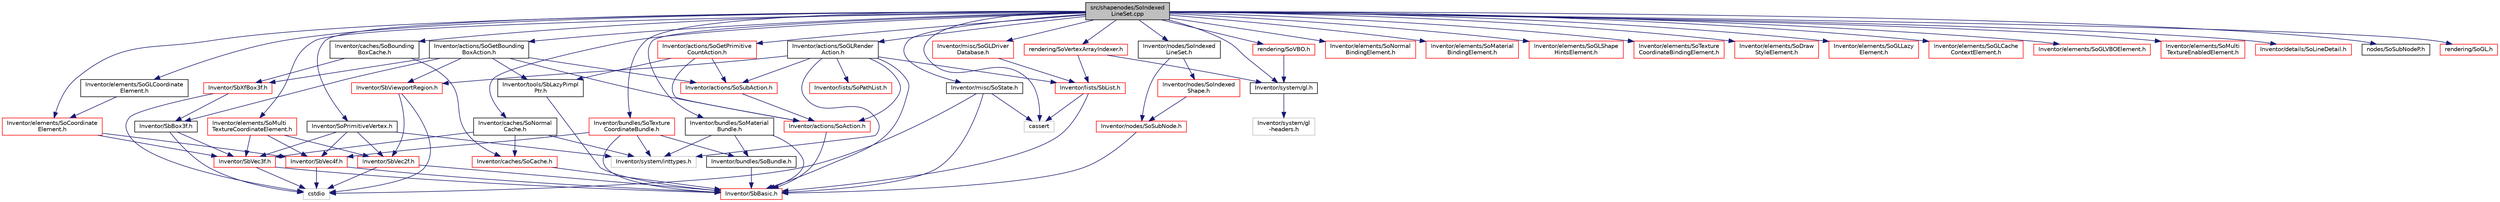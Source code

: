 digraph "src/shapenodes/SoIndexedLineSet.cpp"
{
 // LATEX_PDF_SIZE
  edge [fontname="Helvetica",fontsize="10",labelfontname="Helvetica",labelfontsize="10"];
  node [fontname="Helvetica",fontsize="10",shape=record];
  Node1 [label="src/shapenodes/SoIndexed\lLineSet.cpp",height=0.2,width=0.4,color="black", fillcolor="grey75", style="filled", fontcolor="black",tooltip=" "];
  Node1 -> Node2 [color="midnightblue",fontsize="10",style="solid",fontname="Helvetica"];
  Node2 [label="Inventor/nodes/SoIndexed\lLineSet.h",height=0.2,width=0.4,color="black", fillcolor="white", style="filled",URL="$SoIndexedLineSet_8h.html",tooltip=" "];
  Node2 -> Node3 [color="midnightblue",fontsize="10",style="solid",fontname="Helvetica"];
  Node3 [label="Inventor/nodes/SoSubNode.h",height=0.2,width=0.4,color="red", fillcolor="white", style="filled",URL="$SoSubNode_8h.html",tooltip=" "];
  Node3 -> Node5 [color="midnightblue",fontsize="10",style="solid",fontname="Helvetica"];
  Node5 [label="Inventor/SbBasic.h",height=0.2,width=0.4,color="red", fillcolor="white", style="filled",URL="$SbBasic_8h.html",tooltip=" "];
  Node2 -> Node41 [color="midnightblue",fontsize="10",style="solid",fontname="Helvetica"];
  Node41 [label="Inventor/nodes/SoIndexed\lShape.h",height=0.2,width=0.4,color="red", fillcolor="white", style="filled",URL="$SoIndexedShape_8h.html",tooltip=" "];
  Node41 -> Node3 [color="midnightblue",fontsize="10",style="solid",fontname="Helvetica"];
  Node1 -> Node18 [color="midnightblue",fontsize="10",style="solid",fontname="Helvetica"];
  Node18 [label="cassert",height=0.2,width=0.4,color="grey75", fillcolor="white", style="filled",tooltip=" "];
  Node1 -> Node82 [color="midnightblue",fontsize="10",style="solid",fontname="Helvetica"];
  Node82 [label="Inventor/SoPrimitiveVertex.h",height=0.2,width=0.4,color="black", fillcolor="white", style="filled",URL="$SoPrimitiveVertex_8h.html",tooltip=" "];
  Node82 -> Node48 [color="midnightblue",fontsize="10",style="solid",fontname="Helvetica"];
  Node48 [label="Inventor/SbVec2f.h",height=0.2,width=0.4,color="red", fillcolor="white", style="filled",URL="$SbVec2f_8h.html",tooltip=" "];
  Node48 -> Node26 [color="midnightblue",fontsize="10",style="solid",fontname="Helvetica"];
  Node26 [label="cstdio",height=0.2,width=0.4,color="grey75", fillcolor="white", style="filled",tooltip=" "];
  Node48 -> Node5 [color="midnightblue",fontsize="10",style="solid",fontname="Helvetica"];
  Node82 -> Node54 [color="midnightblue",fontsize="10",style="solid",fontname="Helvetica"];
  Node54 [label="Inventor/SbVec3f.h",height=0.2,width=0.4,color="red", fillcolor="white", style="filled",URL="$SbVec3f_8h.html",tooltip=" "];
  Node54 -> Node26 [color="midnightblue",fontsize="10",style="solid",fontname="Helvetica"];
  Node54 -> Node5 [color="midnightblue",fontsize="10",style="solid",fontname="Helvetica"];
  Node82 -> Node56 [color="midnightblue",fontsize="10",style="solid",fontname="Helvetica"];
  Node56 [label="Inventor/SbVec4f.h",height=0.2,width=0.4,color="red", fillcolor="white", style="filled",URL="$SbVec4f_8h.html",tooltip=" "];
  Node56 -> Node26 [color="midnightblue",fontsize="10",style="solid",fontname="Helvetica"];
  Node56 -> Node5 [color="midnightblue",fontsize="10",style="solid",fontname="Helvetica"];
  Node82 -> Node51 [color="midnightblue",fontsize="10",style="solid",fontname="Helvetica"];
  Node51 [label="Inventor/system/inttypes.h",height=0.2,width=0.4,color="grey75", fillcolor="white", style="filled",tooltip=" "];
  Node1 -> Node83 [color="midnightblue",fontsize="10",style="solid",fontname="Helvetica"];
  Node83 [label="Inventor/caches/SoNormal\lCache.h",height=0.2,width=0.4,color="black", fillcolor="white", style="filled",URL="$SoNormalCache_8h.html",tooltip=" "];
  Node83 -> Node54 [color="midnightblue",fontsize="10",style="solid",fontname="Helvetica"];
  Node83 -> Node84 [color="midnightblue",fontsize="10",style="solid",fontname="Helvetica"];
  Node84 [label="Inventor/caches/SoCache.h",height=0.2,width=0.4,color="red", fillcolor="white", style="filled",URL="$SoCache_8h.html",tooltip=" "];
  Node84 -> Node5 [color="midnightblue",fontsize="10",style="solid",fontname="Helvetica"];
  Node83 -> Node51 [color="midnightblue",fontsize="10",style="solid",fontname="Helvetica"];
  Node1 -> Node46 [color="midnightblue",fontsize="10",style="solid",fontname="Helvetica"];
  Node46 [label="Inventor/misc/SoState.h",height=0.2,width=0.4,color="black", fillcolor="white", style="filled",URL="$SoState_8h.html",tooltip=" "];
  Node46 -> Node5 [color="midnightblue",fontsize="10",style="solid",fontname="Helvetica"];
  Node46 -> Node26 [color="midnightblue",fontsize="10",style="solid",fontname="Helvetica"];
  Node46 -> Node18 [color="midnightblue",fontsize="10",style="solid",fontname="Helvetica"];
  Node1 -> Node85 [color="midnightblue",fontsize="10",style="solid",fontname="Helvetica"];
  Node85 [label="Inventor/bundles/SoMaterial\lBundle.h",height=0.2,width=0.4,color="black", fillcolor="white", style="filled",URL="$SoMaterialBundle_8h.html",tooltip=" "];
  Node85 -> Node86 [color="midnightblue",fontsize="10",style="solid",fontname="Helvetica"];
  Node86 [label="Inventor/bundles/SoBundle.h",height=0.2,width=0.4,color="black", fillcolor="white", style="filled",URL="$SoBundle_8h.html",tooltip=" "];
  Node86 -> Node5 [color="midnightblue",fontsize="10",style="solid",fontname="Helvetica"];
  Node85 -> Node5 [color="midnightblue",fontsize="10",style="solid",fontname="Helvetica"];
  Node85 -> Node51 [color="midnightblue",fontsize="10",style="solid",fontname="Helvetica"];
  Node1 -> Node87 [color="midnightblue",fontsize="10",style="solid",fontname="Helvetica"];
  Node87 [label="Inventor/actions/SoGLRender\lAction.h",height=0.2,width=0.4,color="black", fillcolor="white", style="filled",URL="$SoGLRenderAction_8h.html",tooltip=" "];
  Node87 -> Node88 [color="midnightblue",fontsize="10",style="solid",fontname="Helvetica"];
  Node88 [label="Inventor/actions/SoAction.h",height=0.2,width=0.4,color="red", fillcolor="white", style="filled",URL="$SoAction_8h.html",tooltip=" "];
  Node88 -> Node5 [color="midnightblue",fontsize="10",style="solid",fontname="Helvetica"];
  Node87 -> Node95 [color="midnightblue",fontsize="10",style="solid",fontname="Helvetica"];
  Node95 [label="Inventor/actions/SoSubAction.h",height=0.2,width=0.4,color="red", fillcolor="white", style="filled",URL="$SoSubAction_8h.html",tooltip=" "];
  Node95 -> Node88 [color="midnightblue",fontsize="10",style="solid",fontname="Helvetica"];
  Node87 -> Node5 [color="midnightblue",fontsize="10",style="solid",fontname="Helvetica"];
  Node87 -> Node96 [color="midnightblue",fontsize="10",style="solid",fontname="Helvetica"];
  Node96 [label="Inventor/SbViewportRegion.h",height=0.2,width=0.4,color="red", fillcolor="white", style="filled",URL="$SbViewportRegion_8h.html",tooltip=" "];
  Node96 -> Node26 [color="midnightblue",fontsize="10",style="solid",fontname="Helvetica"];
  Node96 -> Node48 [color="midnightblue",fontsize="10",style="solid",fontname="Helvetica"];
  Node87 -> Node51 [color="midnightblue",fontsize="10",style="solid",fontname="Helvetica"];
  Node87 -> Node38 [color="midnightblue",fontsize="10",style="solid",fontname="Helvetica"];
  Node38 [label="Inventor/lists/SoPathList.h",height=0.2,width=0.4,color="red", fillcolor="white", style="filled",URL="$SoPathList_8h.html",tooltip=" "];
  Node87 -> Node17 [color="midnightblue",fontsize="10",style="solid",fontname="Helvetica"];
  Node17 [label="Inventor/lists/SbList.h",height=0.2,width=0.4,color="red", fillcolor="white", style="filled",URL="$SbList_8h.html",tooltip=" "];
  Node17 -> Node18 [color="midnightblue",fontsize="10",style="solid",fontname="Helvetica"];
  Node17 -> Node5 [color="midnightblue",fontsize="10",style="solid",fontname="Helvetica"];
  Node1 -> Node97 [color="midnightblue",fontsize="10",style="solid",fontname="Helvetica"];
  Node97 [label="Inventor/actions/SoGetBounding\lBoxAction.h",height=0.2,width=0.4,color="black", fillcolor="white", style="filled",URL="$SoGetBoundingBoxAction_8h.html",tooltip=" "];
  Node97 -> Node88 [color="midnightblue",fontsize="10",style="solid",fontname="Helvetica"];
  Node97 -> Node95 [color="midnightblue",fontsize="10",style="solid",fontname="Helvetica"];
  Node97 -> Node98 [color="midnightblue",fontsize="10",style="solid",fontname="Helvetica"];
  Node98 [label="Inventor/tools/SbLazyPimpl\lPtr.h",height=0.2,width=0.4,color="black", fillcolor="white", style="filled",URL="$SbLazyPimplPtr_8h.html",tooltip=" "];
  Node98 -> Node5 [color="midnightblue",fontsize="10",style="solid",fontname="Helvetica"];
  Node97 -> Node96 [color="midnightblue",fontsize="10",style="solid",fontname="Helvetica"];
  Node97 -> Node59 [color="midnightblue",fontsize="10",style="solid",fontname="Helvetica"];
  Node59 [label="Inventor/SbBox3f.h",height=0.2,width=0.4,color="black", fillcolor="white", style="filled",URL="$SbBox3f_8h.html",tooltip=" "];
  Node59 -> Node26 [color="midnightblue",fontsize="10",style="solid",fontname="Helvetica"];
  Node59 -> Node54 [color="midnightblue",fontsize="10",style="solid",fontname="Helvetica"];
  Node97 -> Node99 [color="midnightblue",fontsize="10",style="solid",fontname="Helvetica"];
  Node99 [label="Inventor/SbXfBox3f.h",height=0.2,width=0.4,color="red", fillcolor="white", style="filled",URL="$SbXfBox3f_8h.html",tooltip=" "];
  Node99 -> Node26 [color="midnightblue",fontsize="10",style="solid",fontname="Helvetica"];
  Node99 -> Node59 [color="midnightblue",fontsize="10",style="solid",fontname="Helvetica"];
  Node1 -> Node100 [color="midnightblue",fontsize="10",style="solid",fontname="Helvetica"];
  Node100 [label="Inventor/system/gl.h",height=0.2,width=0.4,color="black", fillcolor="white", style="filled",URL="$system_2gl_8h.html",tooltip=" "];
  Node100 -> Node101 [color="midnightblue",fontsize="10",style="solid",fontname="Helvetica"];
  Node101 [label="Inventor/system/gl\l-headers.h",height=0.2,width=0.4,color="grey75", fillcolor="white", style="filled",tooltip=" "];
  Node1 -> Node102 [color="midnightblue",fontsize="10",style="solid",fontname="Helvetica"];
  Node102 [label="Inventor/actions/SoGetPrimitive\lCountAction.h",height=0.2,width=0.4,color="red", fillcolor="white", style="filled",URL="$SoGetPrimitiveCountAction_8h.html",tooltip=" "];
  Node102 -> Node88 [color="midnightblue",fontsize="10",style="solid",fontname="Helvetica"];
  Node102 -> Node95 [color="midnightblue",fontsize="10",style="solid",fontname="Helvetica"];
  Node102 -> Node98 [color="midnightblue",fontsize="10",style="solid",fontname="Helvetica"];
  Node1 -> Node76 [color="midnightblue",fontsize="10",style="solid",fontname="Helvetica"];
  Node76 [label="Inventor/elements/SoNormal\lBindingElement.h",height=0.2,width=0.4,color="red", fillcolor="white", style="filled",URL="$SoNormalBindingElement_8h.html",tooltip=" "];
  Node1 -> Node79 [color="midnightblue",fontsize="10",style="solid",fontname="Helvetica"];
  Node79 [label="Inventor/elements/SoMaterial\lBindingElement.h",height=0.2,width=0.4,color="red", fillcolor="white", style="filled",URL="$SoMaterialBindingElement_8h.html",tooltip=" "];
  Node1 -> Node104 [color="midnightblue",fontsize="10",style="solid",fontname="Helvetica"];
  Node104 [label="Inventor/elements/SoCoordinate\lElement.h",height=0.2,width=0.4,color="red", fillcolor="white", style="filled",URL="$SoCoordinateElement_8h.html",tooltip=" "];
  Node104 -> Node54 [color="midnightblue",fontsize="10",style="solid",fontname="Helvetica"];
  Node104 -> Node56 [color="midnightblue",fontsize="10",style="solid",fontname="Helvetica"];
  Node1 -> Node106 [color="midnightblue",fontsize="10",style="solid",fontname="Helvetica"];
  Node106 [label="Inventor/elements/SoGLShape\lHintsElement.h",height=0.2,width=0.4,color="red", fillcolor="white", style="filled",URL="$SoGLShapeHintsElement_8h.html",tooltip=" "];
  Node1 -> Node81 [color="midnightblue",fontsize="10",style="solid",fontname="Helvetica"];
  Node81 [label="Inventor/elements/SoTexture\lCoordinateBindingElement.h",height=0.2,width=0.4,color="red", fillcolor="white", style="filled",URL="$SoTextureCoordinateBindingElement_8h.html",tooltip=" "];
  Node1 -> Node108 [color="midnightblue",fontsize="10",style="solid",fontname="Helvetica"];
  Node108 [label="Inventor/elements/SoDraw\lStyleElement.h",height=0.2,width=0.4,color="red", fillcolor="white", style="filled",URL="$SoDrawStyleElement_8h.html",tooltip=" "];
  Node1 -> Node109 [color="midnightblue",fontsize="10",style="solid",fontname="Helvetica"];
  Node109 [label="Inventor/elements/SoGLCoordinate\lElement.h",height=0.2,width=0.4,color="black", fillcolor="white", style="filled",URL="$SoGLCoordinateElement_8h.html",tooltip=" "];
  Node109 -> Node104 [color="midnightblue",fontsize="10",style="solid",fontname="Helvetica"];
  Node1 -> Node110 [color="midnightblue",fontsize="10",style="solid",fontname="Helvetica"];
  Node110 [label="Inventor/elements/SoGLLazy\lElement.h",height=0.2,width=0.4,color="red", fillcolor="white", style="filled",URL="$SoGLLazyElement_8h.html",tooltip=" "];
  Node1 -> Node114 [color="midnightblue",fontsize="10",style="solid",fontname="Helvetica"];
  Node114 [label="Inventor/elements/SoGLCache\lContextElement.h",height=0.2,width=0.4,color="red", fillcolor="white", style="filled",URL="$SoGLCacheContextElement_8h.html",tooltip=" "];
  Node1 -> Node116 [color="midnightblue",fontsize="10",style="solid",fontname="Helvetica"];
  Node116 [label="Inventor/elements/SoGLVBOElement.h",height=0.2,width=0.4,color="red", fillcolor="white", style="filled",URL="$SoGLVBOElement_8h.html",tooltip=" "];
  Node1 -> Node44 [color="midnightblue",fontsize="10",style="solid",fontname="Helvetica"];
  Node44 [label="Inventor/elements/SoMulti\lTextureCoordinateElement.h",height=0.2,width=0.4,color="red", fillcolor="white", style="filled",URL="$SoMultiTextureCoordinateElement_8h.html",tooltip=" "];
  Node44 -> Node48 [color="midnightblue",fontsize="10",style="solid",fontname="Helvetica"];
  Node44 -> Node54 [color="midnightblue",fontsize="10",style="solid",fontname="Helvetica"];
  Node44 -> Node56 [color="midnightblue",fontsize="10",style="solid",fontname="Helvetica"];
  Node1 -> Node117 [color="midnightblue",fontsize="10",style="solid",fontname="Helvetica"];
  Node117 [label="Inventor/elements/SoMulti\lTextureEnabledElement.h",height=0.2,width=0.4,color="red", fillcolor="white", style="filled",URL="$SoMultiTextureEnabledElement_8h.html",tooltip=" "];
  Node1 -> Node118 [color="midnightblue",fontsize="10",style="solid",fontname="Helvetica"];
  Node118 [label="Inventor/bundles/SoTexture\lCoordinateBundle.h",height=0.2,width=0.4,color="red", fillcolor="white", style="filled",URL="$SoTextureCoordinateBundle_8h.html",tooltip=" "];
  Node118 -> Node86 [color="midnightblue",fontsize="10",style="solid",fontname="Helvetica"];
  Node118 -> Node5 [color="midnightblue",fontsize="10",style="solid",fontname="Helvetica"];
  Node118 -> Node51 [color="midnightblue",fontsize="10",style="solid",fontname="Helvetica"];
  Node118 -> Node56 [color="midnightblue",fontsize="10",style="solid",fontname="Helvetica"];
  Node1 -> Node120 [color="midnightblue",fontsize="10",style="solid",fontname="Helvetica"];
  Node120 [label="Inventor/details/SoLineDetail.h",height=0.2,width=0.4,color="red", fillcolor="white", style="filled",URL="$SoLineDetail_8h.html",tooltip=" "];
  Node1 -> Node124 [color="midnightblue",fontsize="10",style="solid",fontname="Helvetica"];
  Node124 [label="Inventor/caches/SoBounding\lBoxCache.h",height=0.2,width=0.4,color="black", fillcolor="white", style="filled",URL="$SoBoundingBoxCache_8h.html",tooltip=" "];
  Node124 -> Node84 [color="midnightblue",fontsize="10",style="solid",fontname="Helvetica"];
  Node124 -> Node99 [color="midnightblue",fontsize="10",style="solid",fontname="Helvetica"];
  Node1 -> Node125 [color="midnightblue",fontsize="10",style="solid",fontname="Helvetica"];
  Node125 [label="Inventor/misc/SoGLDriver\lDatabase.h",height=0.2,width=0.4,color="red", fillcolor="white", style="filled",URL="$SoGLDriverDatabase_8h.html",tooltip=" "];
  Node125 -> Node17 [color="midnightblue",fontsize="10",style="solid",fontname="Helvetica"];
  Node1 -> Node126 [color="midnightblue",fontsize="10",style="solid",fontname="Helvetica"];
  Node126 [label="nodes/SoSubNodeP.h",height=0.2,width=0.4,color="black", fillcolor="white", style="filled",URL="$SoSubNodeP_8h.html",tooltip=" "];
  Node1 -> Node127 [color="midnightblue",fontsize="10",style="solid",fontname="Helvetica"];
  Node127 [label="rendering/SoGL.h",height=0.2,width=0.4,color="red", fillcolor="white", style="filled",URL="$SoGL_8h.html",tooltip=" "];
  Node1 -> Node128 [color="midnightblue",fontsize="10",style="solid",fontname="Helvetica"];
  Node128 [label="rendering/SoVertexArrayIndexer.h",height=0.2,width=0.4,color="red", fillcolor="white", style="filled",URL="$SoVertexArrayIndexer_8h.html",tooltip=" "];
  Node128 -> Node17 [color="midnightblue",fontsize="10",style="solid",fontname="Helvetica"];
  Node128 -> Node100 [color="midnightblue",fontsize="10",style="solid",fontname="Helvetica"];
  Node1 -> Node130 [color="midnightblue",fontsize="10",style="solid",fontname="Helvetica"];
  Node130 [label="rendering/SoVBO.h",height=0.2,width=0.4,color="red", fillcolor="white", style="filled",URL="$SoVBO_8h.html",tooltip=" "];
  Node130 -> Node100 [color="midnightblue",fontsize="10",style="solid",fontname="Helvetica"];
}
